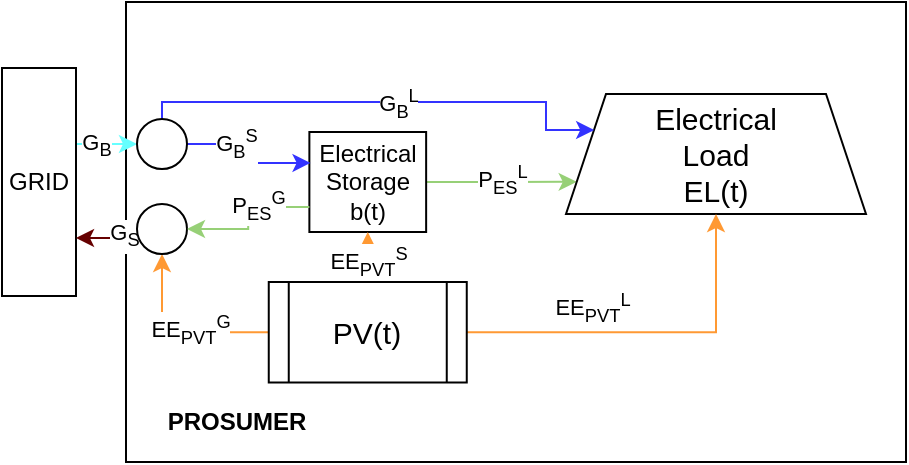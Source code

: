 <mxfile version="14.2.4" type="github">
  <diagram id="l_bnsqz17-XgBapcTF2U" name="Page-1">
    <mxGraphModel dx="865" dy="457" grid="1" gridSize="10" guides="1" tooltips="1" connect="1" arrows="1" fold="1" page="1" pageScale="1" pageWidth="850" pageHeight="1100" math="0" shadow="0">
      <root>
        <mxCell id="0" />
        <mxCell id="1" parent="0" />
        <mxCell id="V8b60A0iQMDRcyboNpps-1" value="" style="rounded=0;whiteSpace=wrap;html=1;" vertex="1" parent="1">
          <mxGeometry x="550" y="200" width="390" height="230" as="geometry" />
        </mxCell>
        <mxCell id="V8b60A0iQMDRcyboNpps-5" style="edgeStyle=orthogonalEdgeStyle;rounded=0;orthogonalLoop=1;jettySize=auto;html=1;exitX=1;exitY=0.25;exitDx=0;exitDy=0;entryX=0;entryY=0.5;entryDx=0;entryDy=0;strokeColor=#66FFFF;" edge="1" parent="1" source="V8b60A0iQMDRcyboNpps-7" target="V8b60A0iQMDRcyboNpps-38">
          <mxGeometry relative="1" as="geometry">
            <Array as="points">
              <mxPoint x="525" y="271" />
            </Array>
          </mxGeometry>
        </mxCell>
        <mxCell id="V8b60A0iQMDRcyboNpps-6" value="G&lt;sub&gt;B&lt;/sub&gt;" style="edgeLabel;html=1;align=center;verticalAlign=middle;resizable=0;points=[];" vertex="1" connectable="0" parent="V8b60A0iQMDRcyboNpps-5">
          <mxGeometry x="-0.013" y="-1" relative="1" as="geometry">
            <mxPoint as="offset" />
          </mxGeometry>
        </mxCell>
        <mxCell id="V8b60A0iQMDRcyboNpps-7" value="GRID" style="rounded=0;whiteSpace=wrap;html=1;fontSize=12;" vertex="1" parent="1">
          <mxGeometry x="488" y="233" width="37" height="114" as="geometry" />
        </mxCell>
        <mxCell id="V8b60A0iQMDRcyboNpps-8" style="edgeStyle=orthogonalEdgeStyle;rounded=0;orthogonalLoop=1;jettySize=auto;html=1;exitX=1;exitY=0.5;exitDx=0;exitDy=0;entryX=0;entryY=0.75;entryDx=0;entryDy=0;strokeColor=#97D077;" edge="1" parent="1" source="V8b60A0iQMDRcyboNpps-10" target="V8b60A0iQMDRcyboNpps-11">
          <mxGeometry relative="1" as="geometry">
            <Array as="points">
              <mxPoint x="710" y="290" />
              <mxPoint x="855" y="289" />
            </Array>
          </mxGeometry>
        </mxCell>
        <mxCell id="V8b60A0iQMDRcyboNpps-9" value="P&lt;sub&gt;ES&lt;/sub&gt;&lt;sup&gt;L&lt;/sup&gt;" style="edgeLabel;html=1;align=center;verticalAlign=middle;resizable=0;points=[];" vertex="1" connectable="0" parent="V8b60A0iQMDRcyboNpps-8">
          <mxGeometry x="-0.01" y="1" relative="1" as="geometry">
            <mxPoint as="offset" />
          </mxGeometry>
        </mxCell>
        <mxCell id="V8b60A0iQMDRcyboNpps-10" value="Electrical Storage&lt;br&gt;b(t)" style="rounded=0;whiteSpace=wrap;html=1;" vertex="1" parent="1">
          <mxGeometry x="641.69" y="265" width="58.38" height="50" as="geometry" />
        </mxCell>
        <mxCell id="V8b60A0iQMDRcyboNpps-11" value="Electrical &lt;br&gt;Load&lt;br&gt;EL(t)" style="shape=trapezoid;perimeter=trapezoidPerimeter;whiteSpace=wrap;html=1;fixedSize=1;fontSize=15;" vertex="1" parent="1">
          <mxGeometry x="770" y="246" width="150" height="60" as="geometry" />
        </mxCell>
        <mxCell id="V8b60A0iQMDRcyboNpps-20" style="edgeStyle=orthogonalEdgeStyle;rounded=0;orthogonalLoop=1;jettySize=auto;html=1;exitX=0;exitY=0.5;exitDx=0;exitDy=0;entryX=0.5;entryY=1;entryDx=0;entryDy=0;strokeColor=#FF9933;" edge="1" parent="1" source="V8b60A0iQMDRcyboNpps-30" target="V8b60A0iQMDRcyboNpps-41">
          <mxGeometry relative="1" as="geometry" />
        </mxCell>
        <mxCell id="V8b60A0iQMDRcyboNpps-21" value="EE&lt;sub&gt;PVT&lt;/sub&gt;&lt;sup&gt;G&lt;/sup&gt;" style="edgeLabel;html=1;align=center;verticalAlign=middle;resizable=0;points=[];" vertex="1" connectable="0" parent="V8b60A0iQMDRcyboNpps-20">
          <mxGeometry x="-0.144" y="-1" relative="1" as="geometry">
            <mxPoint as="offset" />
          </mxGeometry>
        </mxCell>
        <mxCell id="V8b60A0iQMDRcyboNpps-22" style="edgeStyle=orthogonalEdgeStyle;rounded=0;orthogonalLoop=1;jettySize=auto;html=1;exitX=0.5;exitY=0;exitDx=0;exitDy=0;strokeColor=#FF9933;" edge="1" parent="1" source="V8b60A0iQMDRcyboNpps-30" target="V8b60A0iQMDRcyboNpps-10">
          <mxGeometry relative="1" as="geometry">
            <Array as="points">
              <mxPoint x="671" y="330" />
              <mxPoint x="671" y="330" />
            </Array>
          </mxGeometry>
        </mxCell>
        <mxCell id="V8b60A0iQMDRcyboNpps-23" value="EE&lt;sub&gt;PVT&lt;/sub&gt;&lt;sup&gt;S&lt;/sup&gt;" style="edgeLabel;html=1;align=center;verticalAlign=middle;resizable=0;points=[];" vertex="1" connectable="0" parent="V8b60A0iQMDRcyboNpps-22">
          <mxGeometry x="-0.174" relative="1" as="geometry">
            <mxPoint as="offset" />
          </mxGeometry>
        </mxCell>
        <mxCell id="V8b60A0iQMDRcyboNpps-24" style="edgeStyle=orthogonalEdgeStyle;rounded=0;orthogonalLoop=1;jettySize=auto;html=1;exitX=1;exitY=0.5;exitDx=0;exitDy=0;strokeColor=#FF9933;entryX=0.5;entryY=1;entryDx=0;entryDy=0;" edge="1" parent="1" source="V8b60A0iQMDRcyboNpps-30" target="V8b60A0iQMDRcyboNpps-11">
          <mxGeometry relative="1" as="geometry">
            <mxPoint x="752" y="293" as="targetPoint" />
            <Array as="points">
              <mxPoint x="845" y="365" />
            </Array>
          </mxGeometry>
        </mxCell>
        <mxCell id="V8b60A0iQMDRcyboNpps-25" value="EE&lt;sub&gt;PVT&lt;/sub&gt;&lt;sup&gt;L&lt;/sup&gt;" style="edgeLabel;html=1;align=center;verticalAlign=middle;resizable=0;points=[];" vertex="1" connectable="0" parent="V8b60A0iQMDRcyboNpps-24">
          <mxGeometry x="-0.317" y="-1" relative="1" as="geometry">
            <mxPoint y="-13.14" as="offset" />
          </mxGeometry>
        </mxCell>
        <mxCell id="V8b60A0iQMDRcyboNpps-30" value="PV(t)" style="shape=process;whiteSpace=wrap;html=1;backgroundOutline=1;fontSize=15;" vertex="1" parent="1">
          <mxGeometry x="621.38" y="340" width="99" height="50.25" as="geometry" />
        </mxCell>
        <mxCell id="V8b60A0iQMDRcyboNpps-34" style="edgeStyle=orthogonalEdgeStyle;rounded=0;orthogonalLoop=1;jettySize=auto;html=1;exitX=0.5;exitY=0;exitDx=0;exitDy=0;entryX=0;entryY=0.25;entryDx=0;entryDy=0;strokeColor=#3333FF;" edge="1" parent="1" source="V8b60A0iQMDRcyboNpps-38" target="V8b60A0iQMDRcyboNpps-11">
          <mxGeometry relative="1" as="geometry">
            <Array as="points">
              <mxPoint x="568" y="250" />
              <mxPoint x="760" y="250" />
              <mxPoint x="760" y="264" />
              <mxPoint x="784" y="264" />
            </Array>
          </mxGeometry>
        </mxCell>
        <mxCell id="V8b60A0iQMDRcyboNpps-35" value="G&lt;sub&gt;B&lt;/sub&gt;&lt;sup&gt;L&lt;/sup&gt;" style="edgeLabel;html=1;align=center;verticalAlign=middle;resizable=0;points=[];" vertex="1" connectable="0" parent="V8b60A0iQMDRcyboNpps-34">
          <mxGeometry x="0.054" y="-1" relative="1" as="geometry">
            <mxPoint as="offset" />
          </mxGeometry>
        </mxCell>
        <mxCell id="V8b60A0iQMDRcyboNpps-36" style="edgeStyle=orthogonalEdgeStyle;rounded=0;orthogonalLoop=1;jettySize=auto;html=1;exitX=1;exitY=0.5;exitDx=0;exitDy=0;entryX=0.01;entryY=0.309;entryDx=0;entryDy=0;strokeColor=#3333FF;entryPerimeter=0;" edge="1" parent="1" source="V8b60A0iQMDRcyboNpps-38" target="V8b60A0iQMDRcyboNpps-10">
          <mxGeometry relative="1" as="geometry">
            <mxPoint x="555.5" y="329" as="targetPoint" />
          </mxGeometry>
        </mxCell>
        <mxCell id="V8b60A0iQMDRcyboNpps-37" value="G&lt;sub&gt;B&lt;/sub&gt;&lt;sup&gt;S&lt;/sup&gt;" style="edgeLabel;html=1;align=center;verticalAlign=middle;resizable=0;points=[];" vertex="1" connectable="0" parent="V8b60A0iQMDRcyboNpps-36">
          <mxGeometry x="-0.324" relative="1" as="geometry">
            <mxPoint as="offset" />
          </mxGeometry>
        </mxCell>
        <mxCell id="V8b60A0iQMDRcyboNpps-38" value="" style="ellipse;whiteSpace=wrap;html=1;aspect=fixed;" vertex="1" parent="1">
          <mxGeometry x="555.5" y="258.5" width="25" height="25" as="geometry" />
        </mxCell>
        <mxCell id="V8b60A0iQMDRcyboNpps-39" style="edgeStyle=orthogonalEdgeStyle;rounded=0;orthogonalLoop=1;jettySize=auto;html=1;exitX=0;exitY=0.5;exitDx=0;exitDy=0;entryX=1;entryY=0.75;entryDx=0;entryDy=0;strokeColor=#660000;" edge="1" parent="1" source="V8b60A0iQMDRcyboNpps-41" target="V8b60A0iQMDRcyboNpps-7">
          <mxGeometry relative="1" as="geometry">
            <Array as="points">
              <mxPoint x="556" y="318" />
              <mxPoint x="525" y="318" />
            </Array>
          </mxGeometry>
        </mxCell>
        <mxCell id="V8b60A0iQMDRcyboNpps-40" value="G&lt;sub&gt;S&lt;/sub&gt;" style="edgeLabel;html=1;align=center;verticalAlign=middle;resizable=0;points=[];" vertex="1" connectable="0" parent="V8b60A0iQMDRcyboNpps-39">
          <mxGeometry x="-0.393" y="-1" relative="1" as="geometry">
            <mxPoint as="offset" />
          </mxGeometry>
        </mxCell>
        <mxCell id="V8b60A0iQMDRcyboNpps-41" value="" style="ellipse;whiteSpace=wrap;html=1;aspect=fixed;" vertex="1" parent="1">
          <mxGeometry x="555.5" y="301" width="25" height="25" as="geometry" />
        </mxCell>
        <mxCell id="V8b60A0iQMDRcyboNpps-42" style="edgeStyle=orthogonalEdgeStyle;rounded=0;orthogonalLoop=1;jettySize=auto;html=1;exitX=0;exitY=0.75;exitDx=0;exitDy=0;entryX=1;entryY=0.5;entryDx=0;entryDy=0;strokeColor=#97D077;" edge="1" parent="1" source="V8b60A0iQMDRcyboNpps-10" target="V8b60A0iQMDRcyboNpps-41">
          <mxGeometry relative="1" as="geometry">
            <mxPoint x="512.5" y="329" as="sourcePoint" />
          </mxGeometry>
        </mxCell>
        <mxCell id="V8b60A0iQMDRcyboNpps-43" value="P&lt;sub&gt;ES&lt;/sub&gt;&lt;sup&gt;G&lt;/sup&gt;" style="edgeLabel;html=1;align=center;verticalAlign=middle;resizable=0;points=[];" vertex="1" connectable="0" parent="V8b60A0iQMDRcyboNpps-42">
          <mxGeometry x="-0.291" y="-1" relative="1" as="geometry">
            <mxPoint as="offset" />
          </mxGeometry>
        </mxCell>
        <mxCell id="V8b60A0iQMDRcyboNpps-44" value="PROSUMER" style="text;html=1;align=center;verticalAlign=middle;resizable=0;points=[];autosize=1;fontStyle=1" vertex="1" parent="1">
          <mxGeometry x="560" y="400" width="90" height="20" as="geometry" />
        </mxCell>
      </root>
    </mxGraphModel>
  </diagram>
</mxfile>
